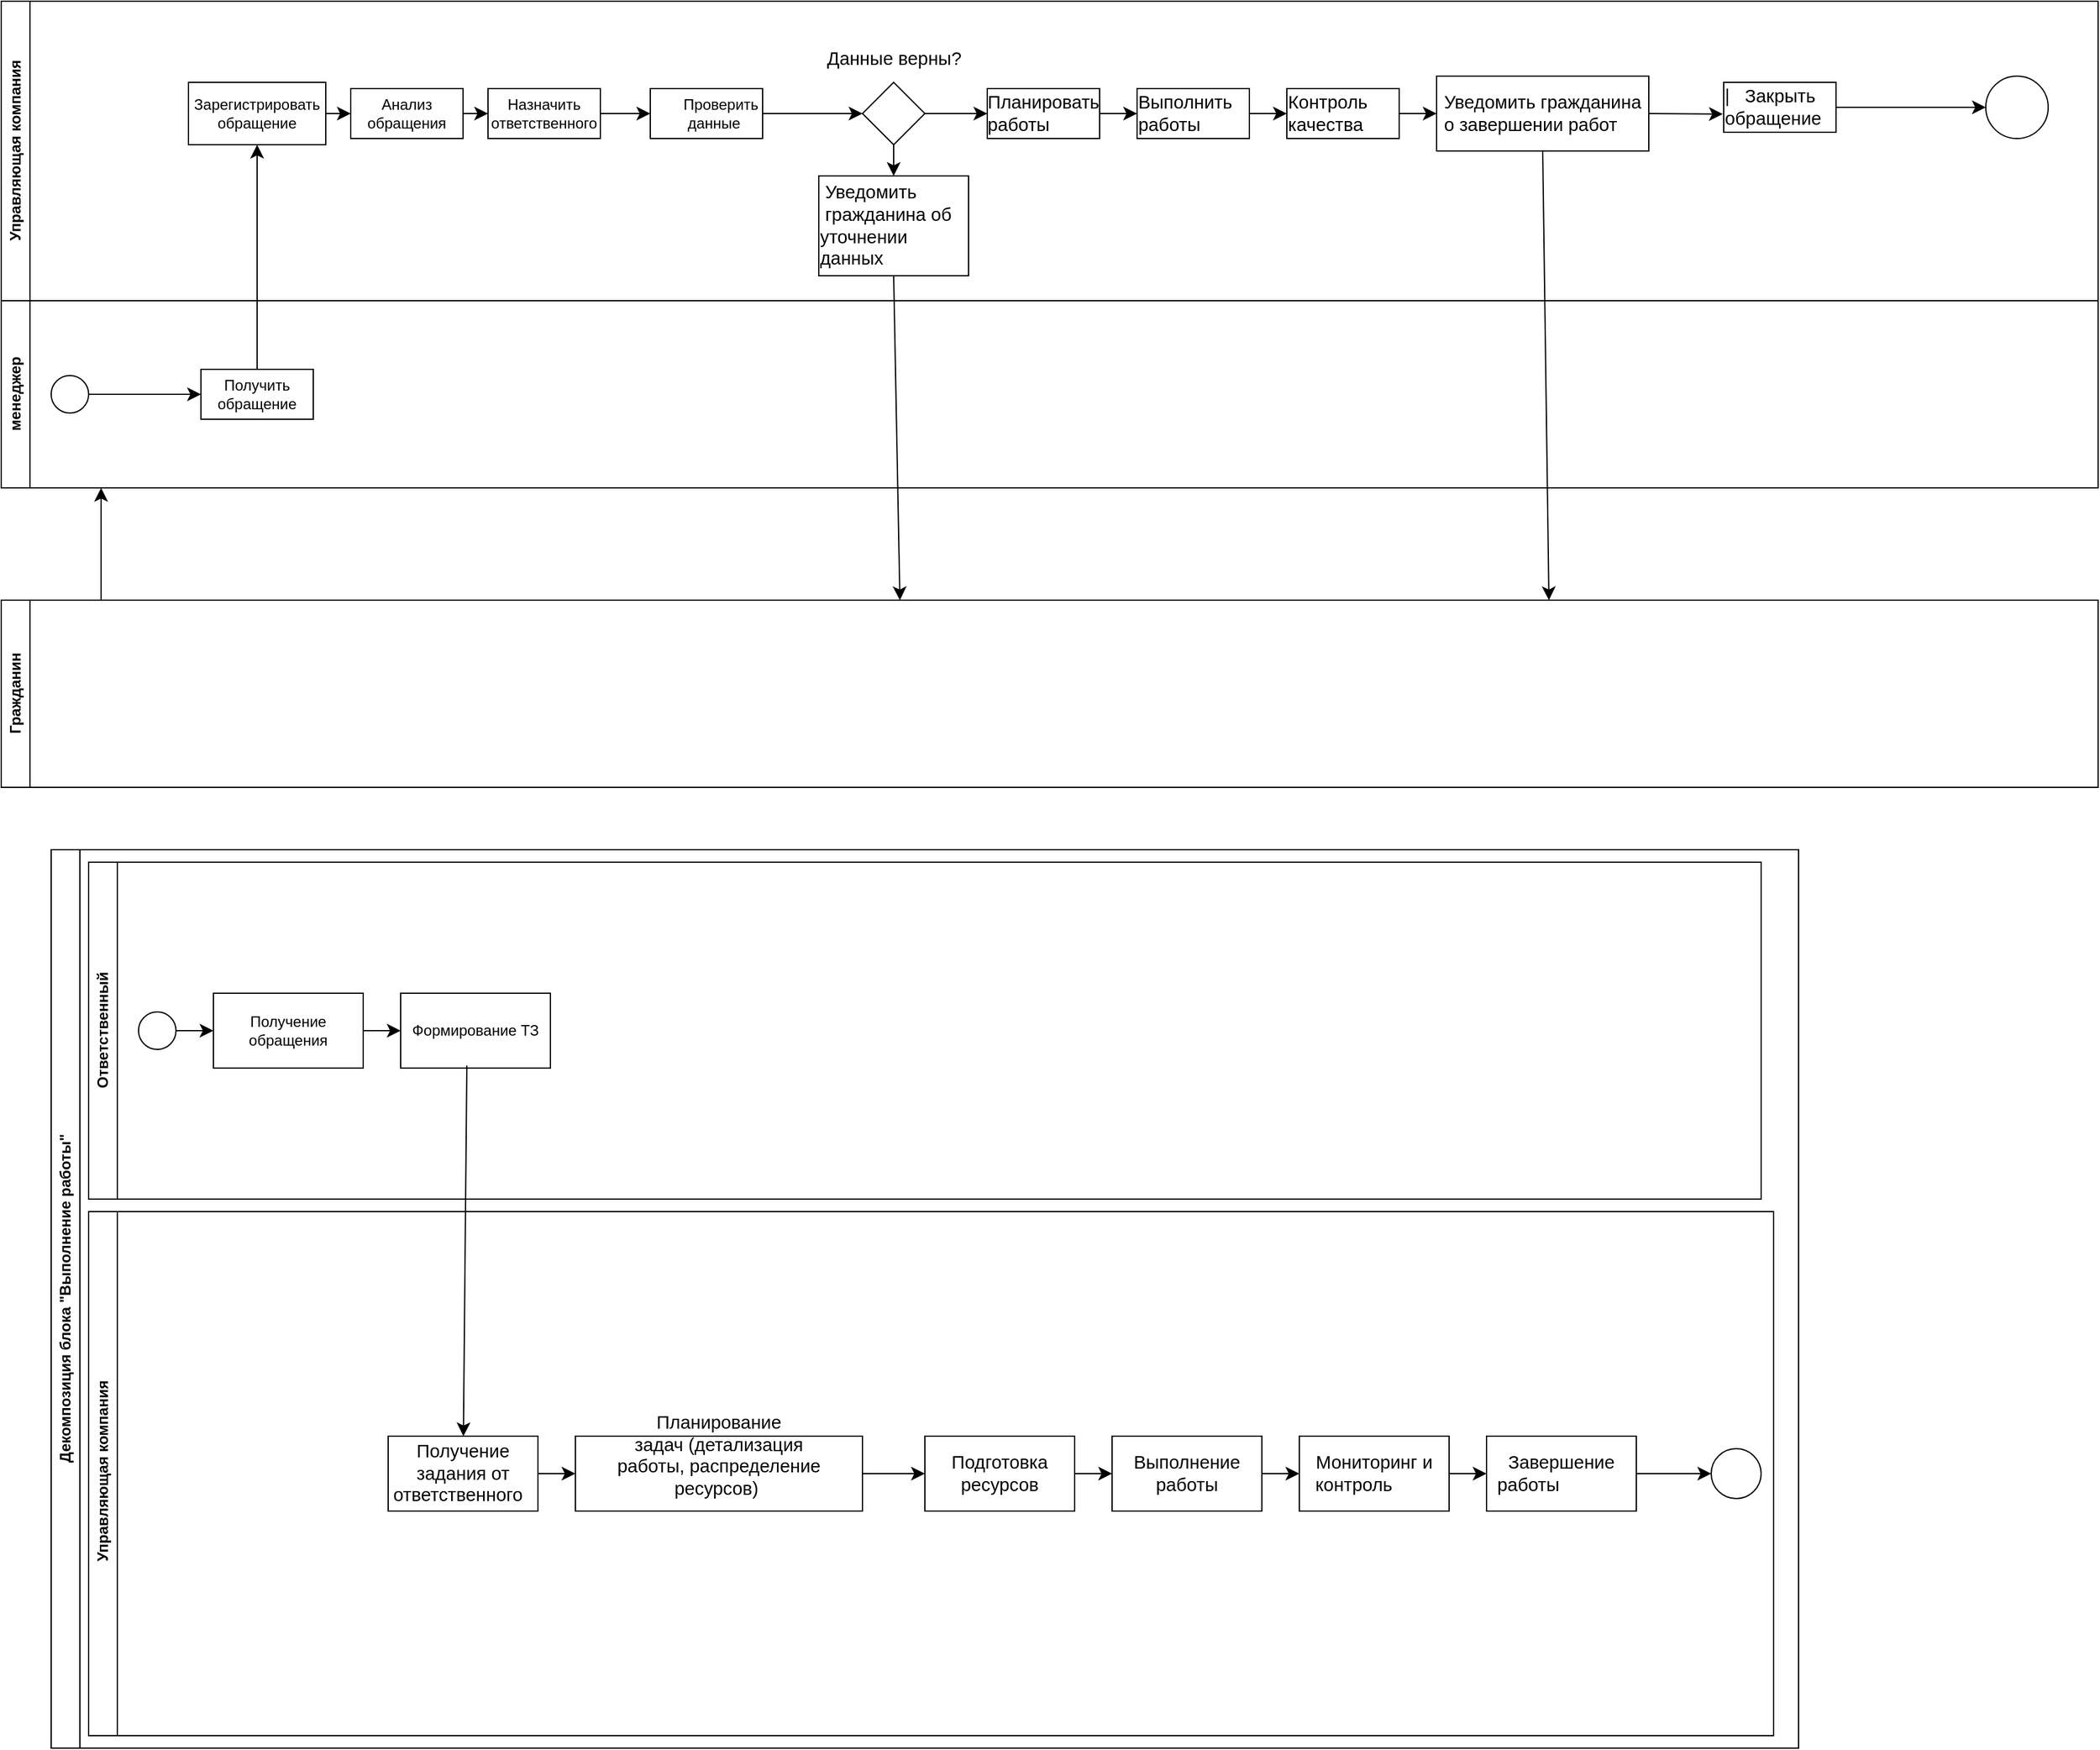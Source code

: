 <mxfile version="24.4.7" type="device">
  <diagram name="Страница — 1" id="1hs65NlbTPgJnIRD1imh">
    <mxGraphModel dx="1434" dy="430" grid="1" gridSize="10" guides="1" tooltips="1" connect="1" arrows="1" fold="1" page="0" pageScale="1" pageWidth="1169" pageHeight="827" math="0" shadow="0">
      <root>
        <mxCell id="0" />
        <mxCell id="1" parent="0" />
        <mxCell id="B-ag0e_TOHifT8-2OMCX-2" value="Управляющая компания" style="swimlane;horizontal=0;whiteSpace=wrap;html=1;" vertex="1" parent="1">
          <mxGeometry x="40" y="540" width="1680" height="240" as="geometry" />
        </mxCell>
        <mxCell id="B-ag0e_TOHifT8-2OMCX-7" value="Зарегистрировать обращение" style="rounded=0;whiteSpace=wrap;html=1;" vertex="1" parent="B-ag0e_TOHifT8-2OMCX-2">
          <mxGeometry x="150" y="65" width="110" height="50" as="geometry" />
        </mxCell>
        <mxCell id="B-ag0e_TOHifT8-2OMCX-8" value="Анализ обращения" style="rounded=0;whiteSpace=wrap;html=1;" vertex="1" parent="B-ag0e_TOHifT8-2OMCX-2">
          <mxGeometry x="280" y="70" width="90" height="40" as="geometry" />
        </mxCell>
        <mxCell id="B-ag0e_TOHifT8-2OMCX-9" value="Назначить ответственного" style="rounded=0;whiteSpace=wrap;html=1;" vertex="1" parent="B-ag0e_TOHifT8-2OMCX-2">
          <mxGeometry x="390" y="70" width="90" height="40" as="geometry" />
        </mxCell>
        <mxCell id="B-ag0e_TOHifT8-2OMCX-10" value="&lt;div style=&quot;text-align: left;&quot;&gt;&lt;span style=&quot;white-space: pre;&quot;&gt;&#x9;&lt;/span&gt;Проверить&amp;nbsp; &amp;nbsp; &amp;nbsp; &amp;nbsp; &amp;nbsp; &amp;nbsp;данные&lt;br&gt;&lt;/div&gt;" style="rounded=0;whiteSpace=wrap;html=1;" vertex="1" parent="B-ag0e_TOHifT8-2OMCX-2">
          <mxGeometry x="520" y="70" width="90" height="40" as="geometry" />
        </mxCell>
        <mxCell id="B-ag0e_TOHifT8-2OMCX-14" value="" style="rhombus;whiteSpace=wrap;html=1;" vertex="1" parent="B-ag0e_TOHifT8-2OMCX-2">
          <mxGeometry x="690" y="65" width="50" height="50" as="geometry" />
        </mxCell>
        <mxCell id="B-ag0e_TOHifT8-2OMCX-15" value="&lt;span style=&quot;font-size:11.0pt;mso-bidi-font-size:14.0pt;&lt;br/&gt;line-height:107%;font-family:&amp;quot;Calibri&amp;quot;,sans-serif;mso-ascii-theme-font:minor-latin;&lt;br/&gt;mso-fareast-font-family:DengXian;mso-fareast-theme-font:minor-fareast;&lt;br/&gt;mso-hansi-theme-font:minor-latin;mso-bidi-font-family:&amp;quot;Cordia New&amp;quot;;mso-bidi-theme-font:&lt;br/&gt;minor-bidi;mso-ansi-language:RU;mso-fareast-language:ZH-CN;mso-bidi-language:&lt;br/&gt;TH&quot;&gt;Данные верны?&lt;/span&gt;" style="text;html=1;align=center;verticalAlign=middle;resizable=0;points=[];autosize=1;strokeColor=none;fillColor=none;fontSize=16;" vertex="1" parent="B-ag0e_TOHifT8-2OMCX-2">
          <mxGeometry x="655" y="30" width="120" height="30" as="geometry" />
        </mxCell>
        <mxCell id="B-ag0e_TOHifT8-2OMCX-16" value="&lt;div style=&quot;text-align: left;&quot;&gt;&lt;span style=&quot;font-size:11.0pt;mso-bidi-font-size:14.0pt;&lt;br/&gt;line-height:107%;font-family:&amp;quot;Calibri&amp;quot;,sans-serif;mso-ascii-theme-font:minor-latin;&lt;br/&gt;mso-fareast-font-family:DengXian;mso-fareast-theme-font:minor-fareast;&lt;br/&gt;mso-hansi-theme-font:minor-latin;mso-bidi-font-family:&amp;quot;Cordia New&amp;quot;;mso-bidi-theme-font:&lt;br/&gt;minor-bidi;mso-ansi-language:RU;mso-fareast-language:ZH-CN;mso-bidi-language:&lt;br/&gt;TH&quot;&gt;&amp;nbsp;Уведомить&amp;nbsp; &amp;nbsp; &amp;nbsp; &amp;nbsp;гражданина&amp;nbsp;&lt;/span&gt;&lt;span style=&quot;font-family: Calibri, sans-serif; font-size: 11pt; background-color: initial; text-align: center;&quot;&gt;об уточнении данных&lt;/span&gt;&lt;span style=&quot;font-family: Calibri, sans-serif; font-size: 11pt; background-color: initial; text-align: center;&quot;&gt;&amp;nbsp;&lt;/span&gt;&lt;br&gt;&lt;/div&gt;" style="rounded=0;whiteSpace=wrap;html=1;" vertex="1" parent="B-ag0e_TOHifT8-2OMCX-2">
          <mxGeometry x="655" y="140" width="120" height="80" as="geometry" />
        </mxCell>
        <mxCell id="B-ag0e_TOHifT8-2OMCX-18" value="&lt;div style=&quot;text-align: left;&quot;&gt;&lt;span style=&quot;font-size:11.0pt;mso-bidi-font-size:14.0pt;&lt;br/&gt;line-height:107%;font-family:&amp;quot;Calibri&amp;quot;,sans-serif;mso-ascii-theme-font:minor-latin;&lt;br/&gt;mso-fareast-font-family:DengXian;mso-fareast-theme-font:minor-fareast;&lt;br/&gt;mso-hansi-theme-font:minor-latin;mso-bidi-font-family:&amp;quot;Cordia New&amp;quot;;mso-bidi-theme-font:&lt;br/&gt;minor-bidi;mso-ansi-language:RU;mso-fareast-language:ZH-CN;mso-bidi-language:&lt;br/&gt;TH&quot;&gt;Планировать работы&amp;nbsp;&lt;/span&gt;&lt;br&gt;&lt;/div&gt;" style="rounded=0;whiteSpace=wrap;html=1;" vertex="1" parent="B-ag0e_TOHifT8-2OMCX-2">
          <mxGeometry x="790" y="70" width="90" height="40" as="geometry" />
        </mxCell>
        <mxCell id="B-ag0e_TOHifT8-2OMCX-19" value="&lt;div style=&quot;text-align: left;&quot;&gt;&lt;span style=&quot;font-size:11.0pt;mso-bidi-font-size:14.0pt;&lt;br/&gt;line-height:107%;font-family:&amp;quot;Calibri&amp;quot;,sans-serif;mso-ascii-theme-font:minor-latin;&lt;br/&gt;mso-fareast-font-family:DengXian;mso-fareast-theme-font:minor-fareast;&lt;br/&gt;mso-hansi-theme-font:minor-latin;mso-bidi-font-family:&amp;quot;Cordia New&amp;quot;;mso-bidi-theme-font:&lt;br/&gt;minor-bidi;mso-ansi-language:RU;mso-fareast-language:ZH-CN;mso-bidi-language:&lt;br/&gt;TH&quot;&gt;Выполнить работы&amp;nbsp;&amp;nbsp;&lt;/span&gt;&lt;br&gt;&lt;/div&gt;" style="rounded=0;whiteSpace=wrap;html=1;" vertex="1" parent="B-ag0e_TOHifT8-2OMCX-2">
          <mxGeometry x="910" y="70" width="90" height="40" as="geometry" />
        </mxCell>
        <mxCell id="B-ag0e_TOHifT8-2OMCX-22" value="&lt;div style=&quot;text-align: left;&quot;&gt;&lt;span style=&quot;font-size:11.0pt;mso-bidi-font-size:14.0pt;&lt;br/&gt;line-height:107%;font-family:&amp;quot;Calibri&amp;quot;,sans-serif;mso-ascii-theme-font:minor-latin;&lt;br/&gt;mso-fareast-font-family:DengXian;mso-fareast-theme-font:minor-fareast;&lt;br/&gt;mso-hansi-theme-font:minor-latin;mso-bidi-font-family:&amp;quot;Cordia New&amp;quot;;mso-bidi-theme-font:&lt;br/&gt;minor-bidi;mso-ansi-language:RU;mso-fareast-language:ZH-CN;mso-bidi-language:&lt;br/&gt;TH&quot;&gt;Контроль качества&amp;nbsp;&amp;nbsp;&lt;/span&gt;&lt;br&gt;&lt;/div&gt;" style="rounded=0;whiteSpace=wrap;html=1;" vertex="1" parent="B-ag0e_TOHifT8-2OMCX-2">
          <mxGeometry x="1030" y="70" width="90" height="40" as="geometry" />
        </mxCell>
        <mxCell id="B-ag0e_TOHifT8-2OMCX-25" value="&lt;div style=&quot;text-align: left;&quot;&gt;&lt;span style=&quot;font-size:11.0pt;mso-bidi-font-size:14.0pt;&lt;br/&gt;line-height:107%;font-family:&amp;quot;Calibri&amp;quot;,sans-serif;mso-ascii-theme-font:minor-latin;&lt;br/&gt;mso-fareast-font-family:DengXian;mso-fareast-theme-font:minor-fareast;&lt;br/&gt;mso-hansi-theme-font:minor-latin;mso-bidi-font-family:&amp;quot;Cordia New&amp;quot;;mso-bidi-theme-font:&lt;br/&gt;minor-bidi;mso-ansi-language:RU;mso-fareast-language:ZH-CN;mso-bidi-language:&lt;br/&gt;TH&quot;&gt;|&amp;nbsp;&amp;nbsp; Закрыть обращение&amp;nbsp;&amp;nbsp;&lt;/span&gt;&lt;br&gt;&lt;/div&gt;" style="rounded=0;whiteSpace=wrap;html=1;" vertex="1" parent="B-ag0e_TOHifT8-2OMCX-2">
          <mxGeometry x="1380" y="65" width="90" height="40" as="geometry" />
        </mxCell>
        <mxCell id="B-ag0e_TOHifT8-2OMCX-23" value="&lt;div style=&quot;text-align: left;&quot;&gt;&lt;span style=&quot;font-size:11.0pt;mso-bidi-font-size:14.0pt;&lt;br/&gt;line-height:107%;font-family:&amp;quot;Calibri&amp;quot;,sans-serif;mso-ascii-theme-font:minor-latin;&lt;br/&gt;mso-fareast-font-family:DengXian;mso-fareast-theme-font:minor-fareast;&lt;br/&gt;mso-hansi-theme-font:minor-latin;mso-bidi-font-family:&amp;quot;Cordia New&amp;quot;;mso-bidi-theme-font:&lt;br/&gt;minor-bidi;mso-ansi-language:RU;mso-fareast-language:ZH-CN;mso-bidi-language:&lt;br/&gt;TH&quot;&gt;Уведомить гражданина&lt;/span&gt;&lt;/div&gt;&lt;div style=&quot;text-align: left;&quot;&gt;&lt;span style=&quot;font-size:11.0pt;mso-bidi-font-size:14.0pt;&lt;br/&gt;line-height:107%;font-family:&amp;quot;Calibri&amp;quot;,sans-serif;mso-ascii-theme-font:minor-latin;&lt;br/&gt;mso-fareast-font-family:DengXian;mso-fareast-theme-font:minor-fareast;&lt;br/&gt;mso-hansi-theme-font:minor-latin;mso-bidi-font-family:&amp;quot;Cordia New&amp;quot;;mso-bidi-theme-font:&lt;br/&gt;minor-bidi;mso-ansi-language:RU;mso-fareast-language:ZH-CN;mso-bidi-language:&lt;br/&gt;TH&quot;&gt;&lt;span style=&quot;font-size: 11pt; background-color: initial;&quot;&gt;о завершении работ&lt;/span&gt;&lt;span style=&quot;font-size: 11pt; background-color: initial;&quot;&gt;&amp;nbsp;&lt;/span&gt;&amp;nbsp;&lt;/span&gt;&lt;br&gt;&lt;/div&gt;" style="rounded=0;whiteSpace=wrap;html=1;" vertex="1" parent="B-ag0e_TOHifT8-2OMCX-2">
          <mxGeometry x="1150" y="60" width="170" height="60" as="geometry" />
        </mxCell>
        <mxCell id="B-ag0e_TOHifT8-2OMCX-27" value="" style="endArrow=classic;html=1;rounded=0;fontSize=12;startSize=8;endSize=8;curved=1;exitX=0.5;exitY=1;exitDx=0;exitDy=0;" edge="1" parent="B-ag0e_TOHifT8-2OMCX-2" source="B-ag0e_TOHifT8-2OMCX-23">
          <mxGeometry width="50" height="50" relative="1" as="geometry">
            <mxPoint x="1250" y="200" as="sourcePoint" />
            <mxPoint x="1240" y="480" as="targetPoint" />
          </mxGeometry>
        </mxCell>
        <mxCell id="B-ag0e_TOHifT8-2OMCX-29" value="" style="ellipse;whiteSpace=wrap;html=1;aspect=fixed;" vertex="1" parent="B-ag0e_TOHifT8-2OMCX-2">
          <mxGeometry x="1590" y="60" width="50" height="50" as="geometry" />
        </mxCell>
        <mxCell id="B-ag0e_TOHifT8-2OMCX-30" value="" style="endArrow=classic;html=1;rounded=0;fontSize=12;startSize=8;endSize=8;curved=1;exitX=1;exitY=0.5;exitDx=0;exitDy=0;entryX=0;entryY=0.5;entryDx=0;entryDy=0;" edge="1" parent="B-ag0e_TOHifT8-2OMCX-2" source="B-ag0e_TOHifT8-2OMCX-7" target="B-ag0e_TOHifT8-2OMCX-8">
          <mxGeometry width="50" height="50" relative="1" as="geometry">
            <mxPoint x="260" y="210" as="sourcePoint" />
            <mxPoint x="310" y="160" as="targetPoint" />
          </mxGeometry>
        </mxCell>
        <mxCell id="B-ag0e_TOHifT8-2OMCX-34" value="" style="endArrow=classic;html=1;rounded=0;fontSize=12;startSize=8;endSize=8;curved=1;exitX=1;exitY=0.5;exitDx=0;exitDy=0;entryX=0;entryY=0.5;entryDx=0;entryDy=0;" edge="1" parent="B-ag0e_TOHifT8-2OMCX-2" source="B-ag0e_TOHifT8-2OMCX-8" target="B-ag0e_TOHifT8-2OMCX-9">
          <mxGeometry width="50" height="50" relative="1" as="geometry">
            <mxPoint x="400" y="180" as="sourcePoint" />
            <mxPoint x="450" y="130" as="targetPoint" />
          </mxGeometry>
        </mxCell>
        <mxCell id="B-ag0e_TOHifT8-2OMCX-35" value="" style="endArrow=classic;html=1;rounded=0;fontSize=12;startSize=8;endSize=8;curved=1;exitX=1;exitY=0.5;exitDx=0;exitDy=0;entryX=0;entryY=0.5;entryDx=0;entryDy=0;" edge="1" parent="B-ag0e_TOHifT8-2OMCX-2" source="B-ag0e_TOHifT8-2OMCX-9" target="B-ag0e_TOHifT8-2OMCX-10">
          <mxGeometry width="50" height="50" relative="1" as="geometry">
            <mxPoint x="510" y="160" as="sourcePoint" />
            <mxPoint x="560" y="110" as="targetPoint" />
          </mxGeometry>
        </mxCell>
        <mxCell id="B-ag0e_TOHifT8-2OMCX-36" value="" style="endArrow=classic;html=1;rounded=0;fontSize=12;startSize=8;endSize=8;curved=1;exitX=1;exitY=0.5;exitDx=0;exitDy=0;" edge="1" parent="B-ag0e_TOHifT8-2OMCX-2" source="B-ag0e_TOHifT8-2OMCX-10">
          <mxGeometry width="50" height="50" relative="1" as="geometry">
            <mxPoint x="650" y="140" as="sourcePoint" />
            <mxPoint x="690" y="90" as="targetPoint" />
          </mxGeometry>
        </mxCell>
        <mxCell id="B-ag0e_TOHifT8-2OMCX-37" value="" style="endArrow=classic;html=1;rounded=0;fontSize=12;startSize=8;endSize=8;curved=1;exitX=1;exitY=0.5;exitDx=0;exitDy=0;entryX=0;entryY=0.5;entryDx=0;entryDy=0;" edge="1" parent="B-ag0e_TOHifT8-2OMCX-2" source="B-ag0e_TOHifT8-2OMCX-14" target="B-ag0e_TOHifT8-2OMCX-18">
          <mxGeometry width="50" height="50" relative="1" as="geometry">
            <mxPoint x="790" y="160" as="sourcePoint" />
            <mxPoint x="840" y="110" as="targetPoint" />
          </mxGeometry>
        </mxCell>
        <mxCell id="B-ag0e_TOHifT8-2OMCX-38" value="" style="endArrow=classic;html=1;rounded=0;fontSize=12;startSize=8;endSize=8;curved=1;exitX=0.5;exitY=1;exitDx=0;exitDy=0;entryX=0.5;entryY=0;entryDx=0;entryDy=0;" edge="1" parent="B-ag0e_TOHifT8-2OMCX-2" source="B-ag0e_TOHifT8-2OMCX-14" target="B-ag0e_TOHifT8-2OMCX-16">
          <mxGeometry width="50" height="50" relative="1" as="geometry">
            <mxPoint x="830" y="200" as="sourcePoint" />
            <mxPoint x="880" y="150" as="targetPoint" />
          </mxGeometry>
        </mxCell>
        <mxCell id="B-ag0e_TOHifT8-2OMCX-39" value="" style="endArrow=classic;html=1;rounded=0;fontSize=12;startSize=8;endSize=8;curved=1;exitX=1;exitY=0.5;exitDx=0;exitDy=0;entryX=0;entryY=0.5;entryDx=0;entryDy=0;" edge="1" parent="B-ag0e_TOHifT8-2OMCX-2" source="B-ag0e_TOHifT8-2OMCX-18" target="B-ag0e_TOHifT8-2OMCX-19">
          <mxGeometry width="50" height="50" relative="1" as="geometry">
            <mxPoint x="960" y="180" as="sourcePoint" />
            <mxPoint x="1010" y="130" as="targetPoint" />
          </mxGeometry>
        </mxCell>
        <mxCell id="B-ag0e_TOHifT8-2OMCX-40" value="" style="endArrow=classic;html=1;rounded=0;fontSize=12;startSize=8;endSize=8;curved=1;exitX=1;exitY=0.5;exitDx=0;exitDy=0;entryX=0;entryY=0.5;entryDx=0;entryDy=0;" edge="1" parent="B-ag0e_TOHifT8-2OMCX-2" source="B-ag0e_TOHifT8-2OMCX-19" target="B-ag0e_TOHifT8-2OMCX-22">
          <mxGeometry width="50" height="50" relative="1" as="geometry">
            <mxPoint x="1060" y="210" as="sourcePoint" />
            <mxPoint x="1110" y="160" as="targetPoint" />
          </mxGeometry>
        </mxCell>
        <mxCell id="B-ag0e_TOHifT8-2OMCX-41" value="" style="endArrow=classic;html=1;rounded=0;fontSize=12;startSize=8;endSize=8;curved=1;exitX=1;exitY=0.5;exitDx=0;exitDy=0;entryX=0;entryY=0.5;entryDx=0;entryDy=0;" edge="1" parent="B-ag0e_TOHifT8-2OMCX-2" source="B-ag0e_TOHifT8-2OMCX-22" target="B-ag0e_TOHifT8-2OMCX-23">
          <mxGeometry width="50" height="50" relative="1" as="geometry">
            <mxPoint x="1170" y="180" as="sourcePoint" />
            <mxPoint x="1220" y="130" as="targetPoint" />
          </mxGeometry>
        </mxCell>
        <mxCell id="B-ag0e_TOHifT8-2OMCX-42" value="" style="endArrow=classic;html=1;rounded=0;fontSize=12;startSize=8;endSize=8;curved=1;exitX=1;exitY=0.5;exitDx=0;exitDy=0;entryX=-0.008;entryY=0.635;entryDx=0;entryDy=0;entryPerimeter=0;" edge="1" parent="B-ag0e_TOHifT8-2OMCX-2" source="B-ag0e_TOHifT8-2OMCX-23" target="B-ag0e_TOHifT8-2OMCX-25">
          <mxGeometry width="50" height="50" relative="1" as="geometry">
            <mxPoint x="1400" y="180" as="sourcePoint" />
            <mxPoint x="1450" y="130" as="targetPoint" />
          </mxGeometry>
        </mxCell>
        <mxCell id="B-ag0e_TOHifT8-2OMCX-43" value="" style="endArrow=classic;html=1;rounded=0;fontSize=12;startSize=8;endSize=8;curved=1;exitX=1;exitY=0.5;exitDx=0;exitDy=0;entryX=0;entryY=0.5;entryDx=0;entryDy=0;" edge="1" parent="B-ag0e_TOHifT8-2OMCX-2" source="B-ag0e_TOHifT8-2OMCX-25" target="B-ag0e_TOHifT8-2OMCX-29">
          <mxGeometry width="50" height="50" relative="1" as="geometry">
            <mxPoint x="1330" y="100" as="sourcePoint" />
            <mxPoint x="1389" y="100" as="targetPoint" />
          </mxGeometry>
        </mxCell>
        <mxCell id="B-ag0e_TOHifT8-2OMCX-6" value="Гражданин" style="swimlane;horizontal=0;whiteSpace=wrap;html=1;" vertex="1" parent="1">
          <mxGeometry x="40" y="1020" width="1680" height="150" as="geometry" />
        </mxCell>
        <mxCell id="B-ag0e_TOHifT8-2OMCX-4" value="менеджер" style="swimlane;horizontal=0;whiteSpace=wrap;html=1;" vertex="1" parent="1">
          <mxGeometry x="40" y="780" width="1680" height="150" as="geometry" />
        </mxCell>
        <mxCell id="B-ag0e_TOHifT8-2OMCX-1" value="Получить обращение" style="rounded=0;whiteSpace=wrap;html=1;" vertex="1" parent="B-ag0e_TOHifT8-2OMCX-4">
          <mxGeometry x="160" y="55" width="90" height="40" as="geometry" />
        </mxCell>
        <mxCell id="B-ag0e_TOHifT8-2OMCX-31" value="" style="ellipse;whiteSpace=wrap;html=1;aspect=fixed;" vertex="1" parent="B-ag0e_TOHifT8-2OMCX-4">
          <mxGeometry x="40" y="60" width="30" height="30" as="geometry" />
        </mxCell>
        <mxCell id="B-ag0e_TOHifT8-2OMCX-32" value="" style="endArrow=classic;html=1;rounded=0;fontSize=12;startSize=8;endSize=8;curved=1;exitX=1;exitY=0.5;exitDx=0;exitDy=0;entryX=0;entryY=0.5;entryDx=0;entryDy=0;" edge="1" parent="B-ag0e_TOHifT8-2OMCX-4" source="B-ag0e_TOHifT8-2OMCX-31" target="B-ag0e_TOHifT8-2OMCX-1">
          <mxGeometry width="50" height="50" relative="1" as="geometry">
            <mxPoint x="420" y="150" as="sourcePoint" />
            <mxPoint x="470" y="100" as="targetPoint" />
          </mxGeometry>
        </mxCell>
        <mxCell id="B-ag0e_TOHifT8-2OMCX-13" value="" style="endArrow=classic;html=1;rounded=0;fontSize=12;startSize=8;endSize=8;curved=1;" edge="1" parent="1">
          <mxGeometry width="50" height="50" relative="1" as="geometry">
            <mxPoint x="120" y="1020" as="sourcePoint" />
            <mxPoint x="120" y="930" as="targetPoint" />
          </mxGeometry>
        </mxCell>
        <mxCell id="B-ag0e_TOHifT8-2OMCX-17" value="" style="endArrow=classic;html=1;rounded=0;fontSize=12;startSize=8;endSize=8;curved=1;exitX=0.5;exitY=1;exitDx=0;exitDy=0;" edge="1" parent="1" source="B-ag0e_TOHifT8-2OMCX-16">
          <mxGeometry width="50" height="50" relative="1" as="geometry">
            <mxPoint x="810" y="950" as="sourcePoint" />
            <mxPoint x="760" y="1020" as="targetPoint" />
          </mxGeometry>
        </mxCell>
        <mxCell id="B-ag0e_TOHifT8-2OMCX-33" value="" style="endArrow=classic;html=1;rounded=0;fontSize=12;startSize=8;endSize=8;curved=1;entryX=0.5;entryY=1;entryDx=0;entryDy=0;" edge="1" parent="1" source="B-ag0e_TOHifT8-2OMCX-1" target="B-ag0e_TOHifT8-2OMCX-7">
          <mxGeometry width="50" height="50" relative="1" as="geometry">
            <mxPoint x="460" y="930" as="sourcePoint" />
            <mxPoint x="510" y="880" as="targetPoint" />
          </mxGeometry>
        </mxCell>
        <mxCell id="B-ag0e_TOHifT8-2OMCX-45" value="Декомпозиция блока &quot;Выполнение работы&quot;" style="swimlane;horizontal=0;whiteSpace=wrap;html=1;" vertex="1" parent="1">
          <mxGeometry x="80" y="1220" width="1400" height="720" as="geometry" />
        </mxCell>
        <mxCell id="B-ag0e_TOHifT8-2OMCX-46" value="&amp;nbsp;Управляющая компания" style="swimlane;horizontal=0;whiteSpace=wrap;html=1;" vertex="1" parent="1">
          <mxGeometry x="110" y="1510" width="1350" height="420" as="geometry" />
        </mxCell>
        <mxCell id="B-ag0e_TOHifT8-2OMCX-44" value="&lt;span style=&quot;font-size:11.0pt;mso-bidi-font-size:14.0pt;&lt;br/&gt;line-height:107%;font-family:&amp;quot;Calibri&amp;quot;,sans-serif;mso-ascii-theme-font:minor-latin;&lt;br/&gt;mso-fareast-font-family:DengXian;mso-fareast-theme-font:minor-fareast;&lt;br/&gt;mso-hansi-theme-font:minor-latin;mso-bidi-font-family:&amp;quot;Cordia New&amp;quot;;mso-bidi-theme-font:&lt;br/&gt;minor-bidi;mso-ansi-language:RU;mso-fareast-language:ZH-CN;mso-bidi-language:&lt;br/&gt;TH&quot;&gt;Получение задания&amp;nbsp;&lt;span style=&quot;font-size: 11pt; line-height: 107%;&quot;&gt;от ответственного&amp;nbsp;&lt;/span&gt;&amp;nbsp;&lt;/span&gt;" style="rounded=0;whiteSpace=wrap;html=1;" vertex="1" parent="B-ag0e_TOHifT8-2OMCX-46">
          <mxGeometry x="240" y="180" width="120" height="60" as="geometry" />
        </mxCell>
        <mxCell id="B-ag0e_TOHifT8-2OMCX-47" value="&lt;span style=&quot;font-size:11.0pt;mso-bidi-font-size:14.0pt;&lt;br/&gt;line-height:107%;font-family:&amp;quot;Calibri&amp;quot;,sans-serif;mso-ascii-theme-font:minor-latin;&lt;br/&gt;mso-fareast-font-family:DengXian;mso-fareast-theme-font:minor-fareast;&lt;br/&gt;mso-hansi-theme-font:minor-latin;mso-bidi-font-family:&amp;quot;Cordia New&amp;quot;;mso-bidi-theme-font:&lt;br/&gt;minor-bidi;mso-ansi-language:RU;mso-fareast-language:ZH-CN;mso-bidi-language:&lt;br/&gt;TH&quot;&gt;Планирование задач&lt;span style=&quot;mso-spacerun:yes&quot;&gt;&amp;nbsp;&lt;/span&gt;(детализация работы,&lt;span style=&quot;mso-spacerun:yes&quot;&gt;&amp;nbsp;&lt;/span&gt;распределение ресурсов)&lt;span style=&quot;mso-spacerun:yes&quot;&gt;&amp;nbsp; &lt;/span&gt;&lt;/span&gt;&lt;br&gt;&lt;br&gt;&lt;div&gt;&lt;br/&gt;&lt;/div&gt;" style="rounded=0;whiteSpace=wrap;html=1;" vertex="1" parent="B-ag0e_TOHifT8-2OMCX-46">
          <mxGeometry x="390" y="180" width="230" height="60" as="geometry" />
        </mxCell>
        <mxCell id="B-ag0e_TOHifT8-2OMCX-48" value="&lt;span style=&quot;font-size:11.0pt;mso-bidi-font-size:14.0pt;&lt;br/&gt;line-height:107%;font-family:&amp;quot;Calibri&amp;quot;,sans-serif;mso-ascii-theme-font:minor-latin;&lt;br/&gt;mso-fareast-font-family:DengXian;mso-fareast-theme-font:minor-fareast;&lt;br/&gt;mso-hansi-theme-font:minor-latin;mso-bidi-font-family:&amp;quot;Cordia New&amp;quot;;mso-bidi-theme-font:&lt;br/&gt;minor-bidi;mso-ansi-language:RU;mso-fareast-language:ZH-CN;mso-bidi-language:&lt;br/&gt;TH&quot;&gt;Выполнение работы&lt;/span&gt;" style="rounded=0;whiteSpace=wrap;html=1;" vertex="1" parent="B-ag0e_TOHifT8-2OMCX-46">
          <mxGeometry x="820" y="180" width="120" height="60" as="geometry" />
        </mxCell>
        <mxCell id="B-ag0e_TOHifT8-2OMCX-49" value="&lt;span style=&quot;font-size:11.0pt;mso-bidi-font-size:14.0pt;&lt;br/&gt;line-height:107%;font-family:&amp;quot;Calibri&amp;quot;,sans-serif;mso-ascii-theme-font:minor-latin;&lt;br/&gt;mso-fareast-font-family:DengXian;mso-fareast-theme-font:minor-fareast;&lt;br/&gt;mso-hansi-theme-font:minor-latin;mso-bidi-font-family:&amp;quot;Cordia New&amp;quot;;mso-bidi-theme-font:&lt;br/&gt;minor-bidi;mso-ansi-language:RU;mso-fareast-language:ZH-CN;mso-bidi-language:&lt;br/&gt;TH&quot;&gt;Подготовка ресурсов&lt;/span&gt;" style="rounded=0;whiteSpace=wrap;html=1;" vertex="1" parent="B-ag0e_TOHifT8-2OMCX-46">
          <mxGeometry x="670" y="180" width="120" height="60" as="geometry" />
        </mxCell>
        <mxCell id="B-ag0e_TOHifT8-2OMCX-52" value="&lt;span style=&quot;font-size:11.0pt;mso-bidi-font-size:14.0pt;&lt;br/&gt;line-height:107%;font-family:&amp;quot;Calibri&amp;quot;,sans-serif;mso-ascii-theme-font:minor-latin;&lt;br/&gt;mso-fareast-font-family:DengXian;mso-fareast-theme-font:minor-fareast;&lt;br/&gt;mso-hansi-theme-font:minor-latin;mso-bidi-font-family:&amp;quot;Cordia New&amp;quot;;mso-bidi-theme-font:&lt;br/&gt;minor-bidi;mso-ansi-language:RU;mso-fareast-language:ZH-CN;mso-bidi-language:&lt;br/&gt;TH&quot;&gt;Завершение работы&amp;nbsp; &amp;nbsp; &amp;nbsp; &amp;nbsp; &amp;nbsp; &amp;nbsp; &amp;nbsp;&lt;/span&gt;" style="rounded=0;whiteSpace=wrap;html=1;" vertex="1" parent="B-ag0e_TOHifT8-2OMCX-46">
          <mxGeometry x="1120" y="180" width="120" height="60" as="geometry" />
        </mxCell>
        <mxCell id="B-ag0e_TOHifT8-2OMCX-53" value="&lt;span style=&quot;font-size:11.0pt;mso-bidi-font-size:14.0pt;&lt;br/&gt;line-height:107%;font-family:&amp;quot;Calibri&amp;quot;,sans-serif;mso-ascii-theme-font:minor-latin;&lt;br/&gt;mso-fareast-font-family:DengXian;mso-fareast-theme-font:minor-fareast;&lt;br/&gt;mso-hansi-theme-font:minor-latin;mso-bidi-font-family:&amp;quot;Cordia New&amp;quot;;mso-bidi-theme-font:&lt;br/&gt;minor-bidi;mso-ansi-language:RU;mso-fareast-language:ZH-CN;mso-bidi-language:&lt;br/&gt;TH&quot;&gt;Мониторинг и контроль&amp;nbsp; &amp;nbsp; &amp;nbsp; &amp;nbsp;&amp;nbsp;&lt;/span&gt;" style="rounded=0;whiteSpace=wrap;html=1;" vertex="1" parent="B-ag0e_TOHifT8-2OMCX-46">
          <mxGeometry x="970" y="180" width="120" height="60" as="geometry" />
        </mxCell>
        <mxCell id="B-ag0e_TOHifT8-2OMCX-55" style="edgeStyle=none;curved=1;rounded=0;orthogonalLoop=1;jettySize=auto;html=1;exitX=0.25;exitY=0;exitDx=0;exitDy=0;fontSize=12;startSize=8;endSize=8;" edge="1" parent="B-ag0e_TOHifT8-2OMCX-46" source="B-ag0e_TOHifT8-2OMCX-49" target="B-ag0e_TOHifT8-2OMCX-49">
          <mxGeometry relative="1" as="geometry" />
        </mxCell>
        <mxCell id="B-ag0e_TOHifT8-2OMCX-58" value="" style="endArrow=classic;html=1;rounded=0;fontSize=12;startSize=8;endSize=8;curved=1;exitX=1;exitY=0.5;exitDx=0;exitDy=0;entryX=0;entryY=0.5;entryDx=0;entryDy=0;" edge="1" parent="B-ag0e_TOHifT8-2OMCX-46" source="B-ag0e_TOHifT8-2OMCX-44" target="B-ag0e_TOHifT8-2OMCX-47">
          <mxGeometry width="50" height="50" relative="1" as="geometry">
            <mxPoint x="370" y="310" as="sourcePoint" />
            <mxPoint x="420" y="260" as="targetPoint" />
          </mxGeometry>
        </mxCell>
        <mxCell id="B-ag0e_TOHifT8-2OMCX-59" value="" style="endArrow=classic;html=1;rounded=0;fontSize=12;startSize=8;endSize=8;curved=1;exitX=1;exitY=0.5;exitDx=0;exitDy=0;entryX=0;entryY=0.5;entryDx=0;entryDy=0;" edge="1" parent="B-ag0e_TOHifT8-2OMCX-46" source="B-ag0e_TOHifT8-2OMCX-47" target="B-ag0e_TOHifT8-2OMCX-49">
          <mxGeometry width="50" height="50" relative="1" as="geometry">
            <mxPoint x="730" y="330" as="sourcePoint" />
            <mxPoint x="780" y="280" as="targetPoint" />
          </mxGeometry>
        </mxCell>
        <mxCell id="B-ag0e_TOHifT8-2OMCX-60" value="" style="endArrow=classic;html=1;rounded=0;fontSize=12;startSize=8;endSize=8;curved=1;exitX=1;exitY=0.5;exitDx=0;exitDy=0;entryX=0;entryY=0.5;entryDx=0;entryDy=0;" edge="1" parent="B-ag0e_TOHifT8-2OMCX-46" source="B-ag0e_TOHifT8-2OMCX-49" target="B-ag0e_TOHifT8-2OMCX-48">
          <mxGeometry width="50" height="50" relative="1" as="geometry">
            <mxPoint x="800" y="310" as="sourcePoint" />
            <mxPoint x="850" y="260" as="targetPoint" />
          </mxGeometry>
        </mxCell>
        <mxCell id="B-ag0e_TOHifT8-2OMCX-61" value="" style="endArrow=classic;html=1;rounded=0;fontSize=12;startSize=8;endSize=8;curved=1;exitX=1;exitY=0.5;exitDx=0;exitDy=0;" edge="1" parent="B-ag0e_TOHifT8-2OMCX-46" source="B-ag0e_TOHifT8-2OMCX-48" target="B-ag0e_TOHifT8-2OMCX-53">
          <mxGeometry width="50" height="50" relative="1" as="geometry">
            <mxPoint x="1040" y="320" as="sourcePoint" />
            <mxPoint x="1090" y="270" as="targetPoint" />
          </mxGeometry>
        </mxCell>
        <mxCell id="B-ag0e_TOHifT8-2OMCX-62" value="" style="endArrow=classic;html=1;rounded=0;fontSize=12;startSize=8;endSize=8;curved=1;exitX=1;exitY=0.5;exitDx=0;exitDy=0;entryX=0;entryY=0.5;entryDx=0;entryDy=0;" edge="1" parent="B-ag0e_TOHifT8-2OMCX-46" source="B-ag0e_TOHifT8-2OMCX-53" target="B-ag0e_TOHifT8-2OMCX-52">
          <mxGeometry width="50" height="50" relative="1" as="geometry">
            <mxPoint x="1170" y="280" as="sourcePoint" />
            <mxPoint x="1220" y="230" as="targetPoint" />
          </mxGeometry>
        </mxCell>
        <mxCell id="B-ag0e_TOHifT8-2OMCX-69" value="" style="ellipse;whiteSpace=wrap;html=1;aspect=fixed;" vertex="1" parent="B-ag0e_TOHifT8-2OMCX-46">
          <mxGeometry x="1300" y="190" width="40" height="40" as="geometry" />
        </mxCell>
        <mxCell id="B-ag0e_TOHifT8-2OMCX-70" value="" style="endArrow=classic;html=1;rounded=0;fontSize=12;startSize=8;endSize=8;curved=1;exitX=1;exitY=0.5;exitDx=0;exitDy=0;entryX=0;entryY=0.5;entryDx=0;entryDy=0;" edge="1" parent="B-ag0e_TOHifT8-2OMCX-46" source="B-ag0e_TOHifT8-2OMCX-52" target="B-ag0e_TOHifT8-2OMCX-69">
          <mxGeometry width="50" height="50" relative="1" as="geometry">
            <mxPoint x="1320" y="290" as="sourcePoint" />
            <mxPoint x="1370" y="240" as="targetPoint" />
          </mxGeometry>
        </mxCell>
        <mxCell id="B-ag0e_TOHifT8-2OMCX-63" value="Ответственный" style="swimlane;horizontal=0;whiteSpace=wrap;html=1;" vertex="1" parent="1">
          <mxGeometry x="110" y="1230" width="1340" height="270" as="geometry" />
        </mxCell>
        <mxCell id="B-ag0e_TOHifT8-2OMCX-64" value="" style="ellipse;whiteSpace=wrap;html=1;aspect=fixed;" vertex="1" parent="B-ag0e_TOHifT8-2OMCX-63">
          <mxGeometry x="40" y="120" width="30" height="30" as="geometry" />
        </mxCell>
        <mxCell id="B-ag0e_TOHifT8-2OMCX-65" value="Получение обращения" style="rounded=0;whiteSpace=wrap;html=1;" vertex="1" parent="B-ag0e_TOHifT8-2OMCX-63">
          <mxGeometry x="100" y="105" width="120" height="60" as="geometry" />
        </mxCell>
        <mxCell id="B-ag0e_TOHifT8-2OMCX-66" value="" style="endArrow=classic;html=1;rounded=0;fontSize=12;startSize=8;endSize=8;curved=1;exitX=1;exitY=0.5;exitDx=0;exitDy=0;entryX=0;entryY=0.5;entryDx=0;entryDy=0;" edge="1" parent="B-ag0e_TOHifT8-2OMCX-63" source="B-ag0e_TOHifT8-2OMCX-64" target="B-ag0e_TOHifT8-2OMCX-65">
          <mxGeometry width="50" height="50" relative="1" as="geometry">
            <mxPoint x="170" y="230" as="sourcePoint" />
            <mxPoint x="220" y="180" as="targetPoint" />
          </mxGeometry>
        </mxCell>
        <mxCell id="B-ag0e_TOHifT8-2OMCX-67" value="Формирование ТЗ" style="rounded=0;whiteSpace=wrap;html=1;" vertex="1" parent="B-ag0e_TOHifT8-2OMCX-63">
          <mxGeometry x="250" y="105" width="120" height="60" as="geometry" />
        </mxCell>
        <mxCell id="B-ag0e_TOHifT8-2OMCX-68" value="" style="endArrow=classic;html=1;rounded=0;fontSize=12;startSize=8;endSize=8;curved=1;exitX=1;exitY=0.5;exitDx=0;exitDy=0;entryX=0;entryY=0.5;entryDx=0;entryDy=0;" edge="1" parent="B-ag0e_TOHifT8-2OMCX-63" source="B-ag0e_TOHifT8-2OMCX-65" target="B-ag0e_TOHifT8-2OMCX-67">
          <mxGeometry width="50" height="50" relative="1" as="geometry">
            <mxPoint x="320" y="240" as="sourcePoint" />
            <mxPoint x="370" y="190" as="targetPoint" />
          </mxGeometry>
        </mxCell>
        <mxCell id="B-ag0e_TOHifT8-2OMCX-71" value="" style="endArrow=classic;html=1;rounded=0;fontSize=12;startSize=8;endSize=8;curved=1;exitX=0.442;exitY=0.967;exitDx=0;exitDy=0;exitPerimeter=0;" edge="1" parent="1" source="B-ag0e_TOHifT8-2OMCX-67" target="B-ag0e_TOHifT8-2OMCX-44">
          <mxGeometry width="50" height="50" relative="1" as="geometry">
            <mxPoint x="450" y="1470" as="sourcePoint" />
            <mxPoint x="500" y="1420" as="targetPoint" />
          </mxGeometry>
        </mxCell>
      </root>
    </mxGraphModel>
  </diagram>
</mxfile>
